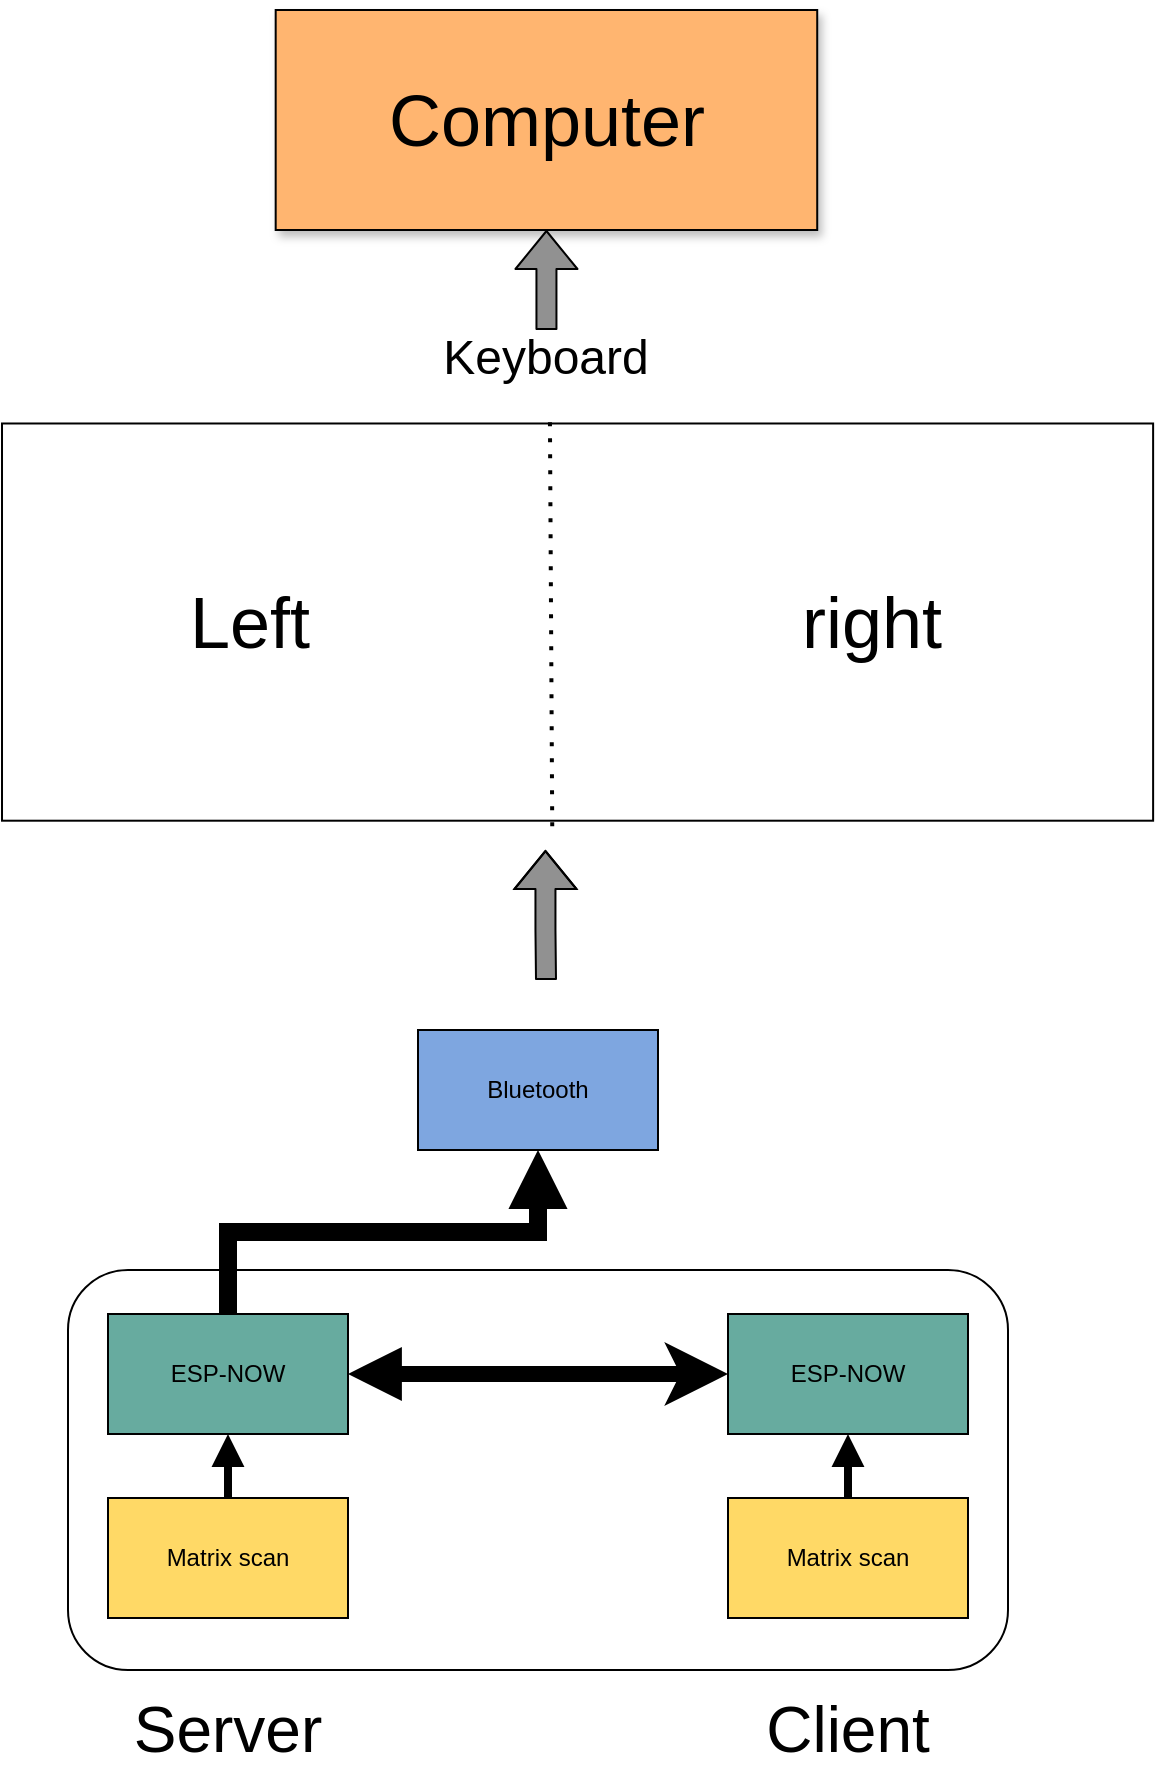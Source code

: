 <mxfile version="14.6.13" type="device"><diagram id="T6TV_59QdRxyYZTM10z5" name="Page-1"><mxGraphModel dx="1422" dy="880" grid="1" gridSize="10" guides="1" tooltips="1" connect="1" arrows="1" fold="1" page="1" pageScale="1" pageWidth="850" pageHeight="1100" math="0" shadow="0"><root><mxCell id="0"/><mxCell id="1" parent="0"/><mxCell id="0f1vcuv_rwLSgJzPgkhJ-49" value="" style="rounded=1;whiteSpace=wrap;html=1;shadow=0;strokeColor=#000000;fillColor=none;" vertex="1" parent="1"><mxGeometry x="170" y="660" width="470" height="200" as="geometry"/></mxCell><mxCell id="0f1vcuv_rwLSgJzPgkhJ-3" value="" style="endArrow=none;dashed=1;html=1;dashPattern=1 3;strokeWidth=2;entryX=0.476;entryY=-0.007;entryDx=0;entryDy=0;exitX=0.478;exitY=1.014;exitDx=0;exitDy=0;exitPerimeter=0;entryPerimeter=0;" edge="1" parent="1" source="0f1vcuv_rwLSgJzPgkhJ-2" target="0f1vcuv_rwLSgJzPgkhJ-2"><mxGeometry x="82.56" y="180" width="50" height="50" as="geometry"><mxPoint x="370.338" y="719.07" as="sourcePoint"/><mxPoint x="417.004" y="250.93" as="targetPoint"/></mxGeometry></mxCell><mxCell id="0f1vcuv_rwLSgJzPgkhJ-2" value="" style="rounded=0;whiteSpace=wrap;html=1;fillColor=none;" vertex="1" parent="1"><mxGeometry x="137.004" y="236.744" width="575.556" height="198.605" as="geometry"/></mxCell><mxCell id="0f1vcuv_rwLSgJzPgkhJ-5" value="&lt;font style=&quot;font-size: 24px&quot;&gt;Keyboard&lt;/font&gt;" style="text;html=1;strokeColor=none;fillColor=none;align=center;verticalAlign=middle;whiteSpace=wrap;rounded=0;shadow=1;" vertex="1" parent="1"><mxGeometry x="378.116" y="190" width="62.222" height="28.372" as="geometry"/></mxCell><mxCell id="0f1vcuv_rwLSgJzPgkhJ-6" value="&lt;font style=&quot;font-size: 36px&quot;&gt;Left&lt;/font&gt;" style="text;html=1;strokeColor=none;fillColor=none;align=center;verticalAlign=middle;whiteSpace=wrap;rounded=0;shadow=1;" vertex="1" parent="1"><mxGeometry x="230.338" y="321.86" width="62.222" height="28.372" as="geometry"/></mxCell><mxCell id="0f1vcuv_rwLSgJzPgkhJ-7" value="&lt;font style=&quot;font-size: 36px&quot;&gt;right&lt;/font&gt;" style="text;html=1;strokeColor=none;fillColor=none;align=center;verticalAlign=middle;whiteSpace=wrap;rounded=0;shadow=1;" vertex="1" parent="1"><mxGeometry x="541.449" y="321.86" width="62.222" height="28.372" as="geometry"/></mxCell><mxCell id="0f1vcuv_rwLSgJzPgkhJ-17" value="Bluetooth" style="rounded=0;whiteSpace=wrap;html=1;shadow=0;fillColor=#7EA6E0;" vertex="1" parent="1"><mxGeometry x="345" y="540" width="120" height="60" as="geometry"/></mxCell><mxCell id="0f1vcuv_rwLSgJzPgkhJ-56" style="edgeStyle=orthogonalEdgeStyle;rounded=0;orthogonalLoop=1;jettySize=auto;html=1;exitX=0.5;exitY=0;exitDx=0;exitDy=0;entryX=0.5;entryY=1;entryDx=0;entryDy=0;strokeWidth=4;fillColor=#919191;endArrow=block;endFill=1;" edge="1" parent="1" source="0f1vcuv_rwLSgJzPgkhJ-18" target="0f1vcuv_rwLSgJzPgkhJ-19"><mxGeometry relative="1" as="geometry"/></mxCell><mxCell id="0f1vcuv_rwLSgJzPgkhJ-18" value="Matrix scan" style="rounded=0;whiteSpace=wrap;html=1;shadow=0;fillColor=#FFD966;" vertex="1" parent="1"><mxGeometry x="190" y="774" width="120" height="60" as="geometry"/></mxCell><mxCell id="0f1vcuv_rwLSgJzPgkhJ-52" style="edgeStyle=orthogonalEdgeStyle;rounded=0;orthogonalLoop=1;jettySize=auto;html=1;exitX=0.5;exitY=0;exitDx=0;exitDy=0;entryX=0.5;entryY=1;entryDx=0;entryDy=0;fillColor=#919191;strokeWidth=9;endArrow=block;endFill=1;" edge="1" parent="1" source="0f1vcuv_rwLSgJzPgkhJ-19" target="0f1vcuv_rwLSgJzPgkhJ-17"><mxGeometry relative="1" as="geometry"><Array as="points"><mxPoint x="250" y="641"/><mxPoint x="405" y="641"/></Array></mxGeometry></mxCell><mxCell id="0f1vcuv_rwLSgJzPgkhJ-19" value="ESP-NOW" style="rounded=0;whiteSpace=wrap;html=1;shadow=0;fillColor=#67AB9F;" vertex="1" parent="1"><mxGeometry x="190" y="682" width="120" height="60" as="geometry"/></mxCell><mxCell id="0f1vcuv_rwLSgJzPgkhJ-55" style="edgeStyle=orthogonalEdgeStyle;rounded=0;orthogonalLoop=1;jettySize=auto;html=1;exitX=0.5;exitY=0;exitDx=0;exitDy=0;entryX=0.5;entryY=1;entryDx=0;entryDy=0;strokeWidth=4;fillColor=#919191;endArrow=block;endFill=1;" edge="1" parent="1" source="0f1vcuv_rwLSgJzPgkhJ-24" target="0f1vcuv_rwLSgJzPgkhJ-25"><mxGeometry relative="1" as="geometry"/></mxCell><mxCell id="0f1vcuv_rwLSgJzPgkhJ-24" value="Matrix scan" style="rounded=0;whiteSpace=wrap;html=1;shadow=0;fillColor=#FFD966;" vertex="1" parent="1"><mxGeometry x="500" y="774" width="120" height="60" as="geometry"/></mxCell><mxCell id="0f1vcuv_rwLSgJzPgkhJ-57" style="edgeStyle=orthogonalEdgeStyle;rounded=0;orthogonalLoop=1;jettySize=auto;html=1;exitX=0;exitY=0.5;exitDx=0;exitDy=0;entryX=1;entryY=0.5;entryDx=0;entryDy=0;strokeWidth=8;fillColor=#919191;startArrow=classic;startFill=1;endArrow=block;endFill=1;" edge="1" parent="1" source="0f1vcuv_rwLSgJzPgkhJ-25" target="0f1vcuv_rwLSgJzPgkhJ-19"><mxGeometry relative="1" as="geometry"/></mxCell><mxCell id="0f1vcuv_rwLSgJzPgkhJ-25" value="ESP-NOW" style="rounded=0;whiteSpace=wrap;html=1;shadow=0;fillColor=#67AB9F;" vertex="1" parent="1"><mxGeometry x="500" y="682" width="120" height="60" as="geometry"/></mxCell><mxCell id="0f1vcuv_rwLSgJzPgkhJ-41" value="" style="shape=flexArrow;endArrow=classic;html=1;fillColor=#919191;" edge="1" parent="1"><mxGeometry width="50" height="50" relative="1" as="geometry"><mxPoint x="409" y="515" as="sourcePoint"/><mxPoint x="408.73" y="450" as="targetPoint"/><Array as="points"><mxPoint x="408.73" y="490"/></Array></mxGeometry></mxCell><mxCell id="0f1vcuv_rwLSgJzPgkhJ-44" value="&lt;font style=&quot;font-size: 36px&quot;&gt;Computer&lt;/font&gt;" style="rounded=0;whiteSpace=wrap;html=1;shadow=1;fillColor=#FFB570;" vertex="1" parent="1"><mxGeometry x="273.84" y="30" width="270.77" height="110" as="geometry"/></mxCell><mxCell id="0f1vcuv_rwLSgJzPgkhJ-45" value="" style="shape=flexArrow;endArrow=classic;html=1;fillColor=#919191;entryX=0.5;entryY=1;entryDx=0;entryDy=0;exitX=0.5;exitY=0;exitDx=0;exitDy=0;" edge="1" parent="1" source="0f1vcuv_rwLSgJzPgkhJ-5" target="0f1vcuv_rwLSgJzPgkhJ-44"><mxGeometry width="50" height="50" relative="1" as="geometry"><mxPoint x="690" y="450" as="sourcePoint"/><mxPoint x="740" y="400" as="targetPoint"/></mxGeometry></mxCell><mxCell id="0f1vcuv_rwLSgJzPgkhJ-59" value="Server" style="text;html=1;strokeColor=none;fillColor=none;align=center;verticalAlign=middle;whiteSpace=wrap;rounded=0;shadow=0;fontSize=32;" vertex="1" parent="1"><mxGeometry x="230" y="880" width="40" height="20" as="geometry"/></mxCell><mxCell id="0f1vcuv_rwLSgJzPgkhJ-60" value="Client" style="text;html=1;strokeColor=none;fillColor=none;align=center;verticalAlign=middle;whiteSpace=wrap;rounded=0;shadow=0;fontSize=32;" vertex="1" parent="1"><mxGeometry x="540" y="880" width="40" height="20" as="geometry"/></mxCell></root></mxGraphModel></diagram></mxfile>